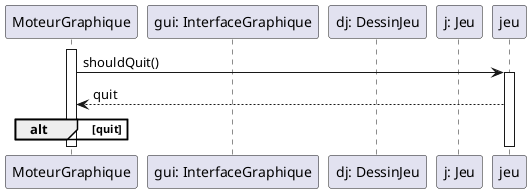 @startuml

participant "MoteurGraphique" as mg
participant "gui: InterfaceGraphique" as gui
participant "dj: DessinJeu" as dj
participant "j: Jeu" as j

activate mg
    mg -> jeu: shouldQuit()
    activate jeu
        mg <-- jeu: quit
        alt quit
            
        end
        
    deactivate
deactivate mg

@enduml